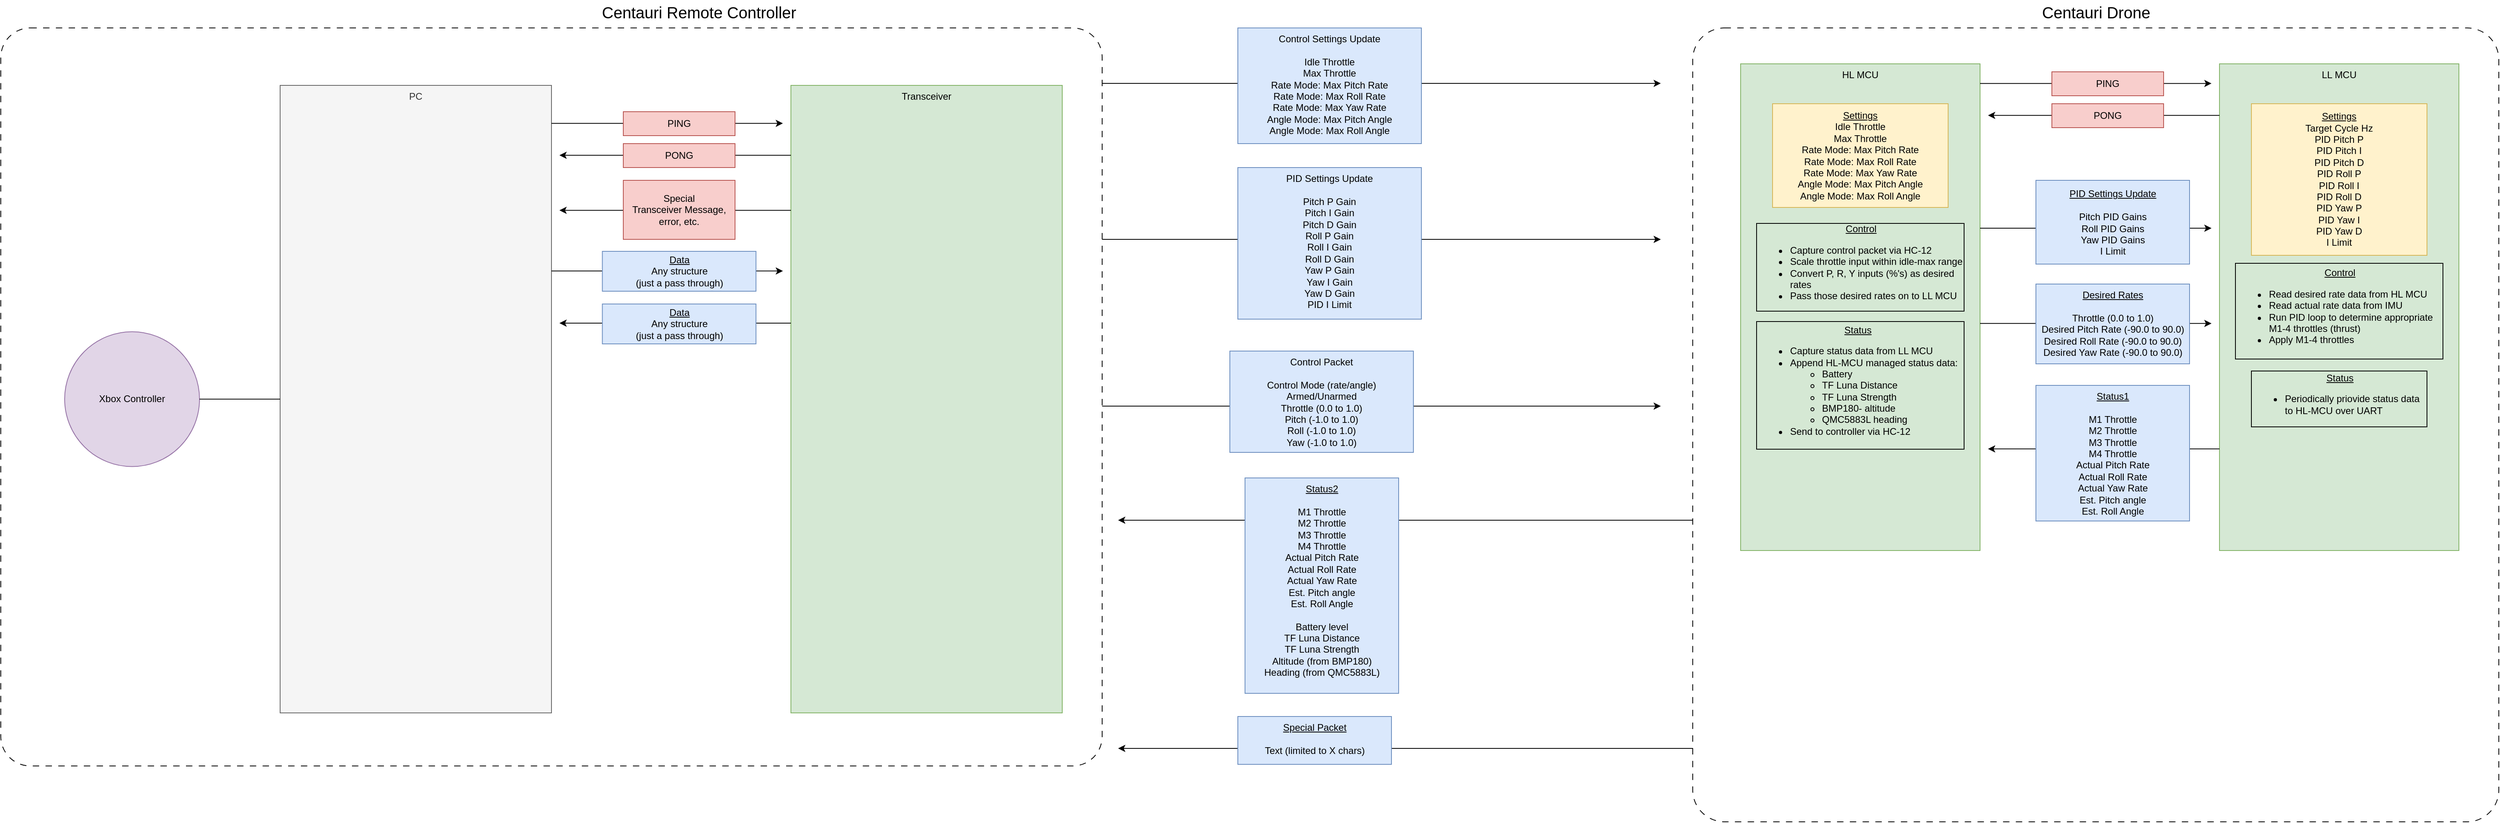 <mxfile version="28.0.9">
  <diagram name="Page-1" id="Oxd-Gnnp0cI7EY-jCEC0">
    <mxGraphModel dx="3859" dy="782" grid="1" gridSize="10" guides="1" tooltips="1" connect="1" arrows="1" fold="1" page="1" pageScale="1" pageWidth="850" pageHeight="1100" math="0" shadow="0">
      <root>
        <mxCell id="0" />
        <mxCell id="1" parent="0" />
        <mxCell id="9-CMpRLNuppDFcrcLKN0-22" value="" style="endArrow=classic;html=1;rounded=0;" parent="1" edge="1">
          <mxGeometry width="50" height="50" relative="1" as="geometry">
            <mxPoint x="40" y="702" as="sourcePoint" />
            <mxPoint x="-680" y="702" as="targetPoint" />
          </mxGeometry>
        </mxCell>
        <mxCell id="9-CMpRLNuppDFcrcLKN0-14" value="" style="endArrow=classic;html=1;rounded=0;" parent="1" edge="1">
          <mxGeometry width="50" height="50" relative="1" as="geometry">
            <mxPoint x="-700" y="154.47" as="sourcePoint" />
            <mxPoint y="154.47" as="targetPoint" />
          </mxGeometry>
        </mxCell>
        <mxCell id="s8l9SCObQ_Q2c-ipgAVG-3" value="" style="rounded=1;whiteSpace=wrap;html=1;arcSize=4;fillColor=none;dashed=1;dashPattern=8 8;" parent="1" vertex="1">
          <mxGeometry x="40" y="85" width="1010" height="995" as="geometry" />
        </mxCell>
        <mxCell id="s8l9SCObQ_Q2c-ipgAVG-1" value="HL MCU" style="rounded=0;whiteSpace=wrap;html=1;fillColor=#d5e8d4;strokeColor=#82b366;verticalAlign=top;" parent="1" vertex="1">
          <mxGeometry x="100" y="130" width="300" height="610" as="geometry" />
        </mxCell>
        <mxCell id="s8l9SCObQ_Q2c-ipgAVG-2" value="LL MCU" style="rounded=0;whiteSpace=wrap;html=1;fillColor=#d5e8d4;strokeColor=#82b366;verticalAlign=top;" parent="1" vertex="1">
          <mxGeometry x="700" y="130" width="300" height="610" as="geometry" />
        </mxCell>
        <mxCell id="s8l9SCObQ_Q2c-ipgAVG-4" value="Centauri Drone" style="text;html=1;align=center;verticalAlign=middle;whiteSpace=wrap;rounded=0;fontSize=20;" parent="1" vertex="1">
          <mxGeometry x="452.5" y="50" width="185" height="30" as="geometry" />
        </mxCell>
        <mxCell id="9-CMpRLNuppDFcrcLKN0-1" value="" style="rounded=1;whiteSpace=wrap;html=1;arcSize=4;fillColor=none;dashed=1;dashPattern=8 8;" parent="1" vertex="1">
          <mxGeometry x="-2080" y="85" width="1380" height="925" as="geometry" />
        </mxCell>
        <mxCell id="9-CMpRLNuppDFcrcLKN0-2" value="Centauri Remote Controller" style="text;html=1;align=center;verticalAlign=middle;whiteSpace=wrap;rounded=0;fontSize=20;" parent="1" vertex="1">
          <mxGeometry x="-1383.75" y="50" width="357.5" height="30" as="geometry" />
        </mxCell>
        <mxCell id="9-CMpRLNuppDFcrcLKN0-3" value="" style="endArrow=classic;html=1;rounded=0;" parent="1" edge="1">
          <mxGeometry width="50" height="50" relative="1" as="geometry">
            <mxPoint x="-700" y="559" as="sourcePoint" />
            <mxPoint y="559" as="targetPoint" />
          </mxGeometry>
        </mxCell>
        <mxCell id="9-CMpRLNuppDFcrcLKN0-4" value="Control Packet&lt;div&gt;&lt;br&gt;&lt;/div&gt;&lt;div&gt;Control Mode (rate/angle)&lt;/div&gt;&lt;div&gt;Armed/Unarmed&lt;/div&gt;&lt;div&gt;Throttle (0.0 to 1.0)&lt;/div&gt;&lt;div&gt;Pitch (-1.0 to 1.0)&lt;/div&gt;&lt;div&gt;Roll (-1.0 to 1.0)&lt;/div&gt;&lt;div&gt;Yaw (-1.0 to 1.0)&lt;/div&gt;&lt;div&gt;&lt;br&gt;&lt;/div&gt;" style="rounded=0;whiteSpace=wrap;html=1;fillColor=#dae8fc;strokeColor=#6c8ebf;verticalAlign=top;" parent="1" vertex="1">
          <mxGeometry x="-540" y="490" width="230" height="127" as="geometry" />
        </mxCell>
        <mxCell id="9-CMpRLNuppDFcrcLKN0-7" value="&lt;u&gt;Settings&lt;/u&gt;&lt;div&gt;Idle Throttle&lt;/div&gt;&lt;div&gt;Max Throttle&lt;/div&gt;&lt;div&gt;Rate Mode: Max Pitch Rate&lt;/div&gt;&lt;div&gt;Rate Mode: Max Roll Rate&lt;/div&gt;&lt;div&gt;Rate Mode: Max Yaw Rate&lt;/div&gt;&lt;div&gt;Angle Mode: Max Pitch Angle&lt;/div&gt;&lt;div&gt;Angle Mode: Max Roll Angle&lt;/div&gt;" style="rounded=0;whiteSpace=wrap;html=1;fillColor=#fff2cc;strokeColor=#d6b656;" parent="1" vertex="1">
          <mxGeometry x="140" y="180" width="220" height="130" as="geometry" />
        </mxCell>
        <mxCell id="9-CMpRLNuppDFcrcLKN0-12" value="" style="endArrow=classic;html=1;rounded=0;" parent="1" edge="1">
          <mxGeometry width="50" height="50" relative="1" as="geometry">
            <mxPoint x="400" y="455.41" as="sourcePoint" />
            <mxPoint x="690" y="455.41" as="targetPoint" />
          </mxGeometry>
        </mxCell>
        <mxCell id="9-CMpRLNuppDFcrcLKN0-8" value="&lt;u&gt;Settings&lt;/u&gt;&lt;div&gt;Target Cycle Hz&lt;/div&gt;&lt;div&gt;PID Pitch P&lt;/div&gt;&lt;div&gt;PID Pitch I&lt;/div&gt;&lt;div&gt;PID Pitch D&lt;/div&gt;&lt;div&gt;PID Roll P&lt;/div&gt;&lt;div&gt;PID Roll I&lt;/div&gt;&lt;div&gt;PID Roll D&lt;/div&gt;&lt;div&gt;PID Yaw P&lt;/div&gt;&lt;div&gt;PID Yaw I&lt;/div&gt;&lt;div&gt;PID Yaw D&lt;/div&gt;&lt;div&gt;I Limit&lt;/div&gt;" style="rounded=0;whiteSpace=wrap;html=1;fillColor=#fff2cc;strokeColor=#d6b656;" parent="1" vertex="1">
          <mxGeometry x="740" y="180" width="220" height="190" as="geometry" />
        </mxCell>
        <mxCell id="9-CMpRLNuppDFcrcLKN0-10" value="" style="endArrow=classic;html=1;rounded=0;" parent="1" edge="1">
          <mxGeometry width="50" height="50" relative="1" as="geometry">
            <mxPoint x="400" y="336" as="sourcePoint" />
            <mxPoint x="690" y="336" as="targetPoint" />
          </mxGeometry>
        </mxCell>
        <mxCell id="9-CMpRLNuppDFcrcLKN0-9" value="&lt;u&gt;PID Settings Update&lt;/u&gt;&lt;br&gt;&lt;div&gt;&lt;br&gt;&lt;/div&gt;&lt;div&gt;Pitch PID Gains&lt;/div&gt;&lt;div&gt;Roll PID Gains&lt;/div&gt;&lt;div&gt;Yaw PID Gains&lt;/div&gt;&lt;div&gt;I Limit&lt;/div&gt;" style="rounded=0;whiteSpace=wrap;html=1;fillColor=#dae8fc;strokeColor=#6c8ebf;verticalAlign=middle;" parent="1" vertex="1">
          <mxGeometry x="470" y="276" width="192.5" height="105" as="geometry" />
        </mxCell>
        <mxCell id="9-CMpRLNuppDFcrcLKN0-6" value="&lt;u&gt;Desired Rates&lt;/u&gt;&lt;div&gt;&lt;br&gt;&lt;/div&gt;&lt;div&gt;Throttle (0.0 to 1.0)&lt;/div&gt;&lt;div&gt;Desired Pitch Rate (-90.0 to 90.0)&lt;/div&gt;&lt;div&gt;Desired Roll Rate (-90.0 to 90.0)&lt;/div&gt;&lt;div&gt;Desired Yaw Rate (-90.0 to 90.0)&lt;/div&gt;&lt;div&gt;&lt;br&gt;&lt;/div&gt;" style="rounded=0;whiteSpace=wrap;html=1;fillColor=#dae8fc;strokeColor=#6c8ebf;verticalAlign=top;" parent="1" vertex="1">
          <mxGeometry x="470" y="406" width="192.5" height="100" as="geometry" />
        </mxCell>
        <mxCell id="9-CMpRLNuppDFcrcLKN0-13" value="Control Settings Update&lt;div&gt;&lt;br&gt;&lt;/div&gt;&lt;div&gt;&lt;div&gt;Idle Throttle&lt;/div&gt;&lt;div&gt;Max Throttle&lt;/div&gt;&lt;div&gt;Rate Mode: Max Pitch Rate&lt;/div&gt;&lt;div&gt;Rate Mode: Max Roll Rate&lt;/div&gt;&lt;div&gt;Rate Mode: Max Yaw Rate&lt;/div&gt;&lt;div&gt;Angle Mode: Max Pitch Angle&lt;/div&gt;&lt;div&gt;Angle Mode: Max Roll Angle&lt;/div&gt;&lt;/div&gt;&lt;div&gt;&lt;br&gt;&lt;/div&gt;&lt;div&gt;&lt;br&gt;&lt;/div&gt;" style="rounded=0;whiteSpace=wrap;html=1;fillColor=#dae8fc;strokeColor=#6c8ebf;verticalAlign=top;" parent="1" vertex="1">
          <mxGeometry x="-530" y="85" width="230" height="145" as="geometry" />
        </mxCell>
        <mxCell id="9-CMpRLNuppDFcrcLKN0-15" value="&lt;div style=&quot;text-align: center;&quot;&gt;&lt;u&gt;Control&lt;/u&gt;&lt;/div&gt;&lt;ul&gt;&lt;li&gt;Capture control packet via HC-12&lt;/li&gt;&lt;li&gt;Scale throttle input within idle-max range&lt;/li&gt;&lt;li&gt;Convert P, R, Y inputs (%&#39;s) as desired rates&lt;/li&gt;&lt;li&gt;Pass those desired rates on to LL MCU&lt;/li&gt;&lt;/ul&gt;" style="rounded=0;whiteSpace=wrap;html=1;fillColor=#d5e8d4;strokeColor=#000000;align=left;" parent="1" vertex="1">
          <mxGeometry x="120" y="330" width="260" height="110" as="geometry" />
        </mxCell>
        <mxCell id="9-CMpRLNuppDFcrcLKN0-17" value="&lt;div style=&quot;text-align: center;&quot;&gt;&lt;u&gt;Control&lt;/u&gt;&lt;/div&gt;&lt;ul&gt;&lt;li&gt;Read desired rate data from HL MCU&lt;/li&gt;&lt;li&gt;Read actual rate data from IMU&lt;/li&gt;&lt;li&gt;Run PID loop to determine appropriate M1-4 throttles (thrust)&lt;/li&gt;&lt;li&gt;Apply M1-4 throttles&lt;/li&gt;&lt;/ul&gt;" style="rounded=0;whiteSpace=wrap;html=1;fillColor=#d5e8d4;strokeColor=#000000;align=left;" parent="1" vertex="1">
          <mxGeometry x="720" y="380" width="260" height="120" as="geometry" />
        </mxCell>
        <mxCell id="9-CMpRLNuppDFcrcLKN0-20" value="" style="endArrow=classic;html=1;rounded=0;" parent="1" edge="1">
          <mxGeometry width="50" height="50" relative="1" as="geometry">
            <mxPoint x="700" y="612.57" as="sourcePoint" />
            <mxPoint x="410" y="612.57" as="targetPoint" />
          </mxGeometry>
        </mxCell>
        <mxCell id="9-CMpRLNuppDFcrcLKN0-18" value="&lt;u&gt;Status1&lt;/u&gt;&lt;div&gt;&lt;br&gt;&lt;/div&gt;&lt;div&gt;M1 Throttle&lt;/div&gt;&lt;div&gt;M2 Throttle&lt;/div&gt;&lt;div&gt;M3 Throttle&lt;/div&gt;&lt;div&gt;M4 Throttle&lt;/div&gt;&lt;div&gt;Actual Pitch Rate&lt;/div&gt;&lt;div&gt;Actual Roll Rate&lt;/div&gt;&lt;div&gt;Actual Yaw Rate&lt;/div&gt;&lt;div&gt;Est. Pitch angle&lt;/div&gt;&lt;div&gt;Est. Roll Angle&lt;/div&gt;&lt;div&gt;&lt;br&gt;&lt;/div&gt;" style="rounded=0;whiteSpace=wrap;html=1;fillColor=#dae8fc;strokeColor=#6c8ebf;verticalAlign=top;" parent="1" vertex="1">
          <mxGeometry x="470" y="533" width="192.5" height="170" as="geometry" />
        </mxCell>
        <mxCell id="9-CMpRLNuppDFcrcLKN0-21" value="&lt;u&gt;Status2&lt;/u&gt;&lt;div&gt;&lt;br&gt;&lt;/div&gt;&lt;div&gt;M1 Throttle&lt;/div&gt;&lt;div&gt;M2 Throttle&lt;/div&gt;&lt;div&gt;M3 Throttle&lt;/div&gt;&lt;div&gt;M4 Throttle&lt;/div&gt;&lt;div&gt;Actual Pitch Rate&lt;/div&gt;&lt;div&gt;Actual Roll Rate&lt;/div&gt;&lt;div&gt;Actual Yaw Rate&lt;/div&gt;&lt;div&gt;Est. Pitch angle&lt;/div&gt;&lt;div&gt;Est. Roll Angle&lt;/div&gt;&lt;div&gt;&lt;br&gt;&lt;/div&gt;&lt;div&gt;&lt;div&gt;Battery level&lt;/div&gt;&lt;div&gt;TF Luna Distance&lt;/div&gt;&lt;div&gt;TF Luna Strength&lt;/div&gt;&lt;div&gt;Altitude (from BMP180)&lt;/div&gt;&lt;div&gt;Heading (from QMC5883L)&lt;/div&gt;&lt;/div&gt;&lt;div&gt;&lt;br&gt;&lt;/div&gt;" style="rounded=0;whiteSpace=wrap;html=1;fillColor=#dae8fc;strokeColor=#6c8ebf;verticalAlign=top;" parent="1" vertex="1">
          <mxGeometry x="-521" y="649" width="192.5" height="270" as="geometry" />
        </mxCell>
        <mxCell id="9-CMpRLNuppDFcrcLKN0-23" value="&lt;div style=&quot;text-align: center;&quot;&gt;&lt;u&gt;Status&lt;/u&gt;&lt;/div&gt;&lt;ul&gt;&lt;li&gt;Periodically priovide status data to HL-MCU over UART&lt;/li&gt;&lt;/ul&gt;" style="rounded=0;whiteSpace=wrap;html=1;fillColor=#d5e8d4;strokeColor=#000000;align=left;" parent="1" vertex="1">
          <mxGeometry x="740" y="515" width="220" height="70" as="geometry" />
        </mxCell>
        <mxCell id="9-CMpRLNuppDFcrcLKN0-24" value="&lt;div style=&quot;text-align: center;&quot;&gt;&lt;u&gt;Status&lt;/u&gt;&lt;/div&gt;&lt;ul&gt;&lt;li&gt;Capture status data from LL MCU&lt;/li&gt;&lt;li&gt;Append HL-MCU managed status data:&lt;/li&gt;&lt;ul&gt;&lt;li&gt;Battery&lt;/li&gt;&lt;li&gt;TF Luna Distance&lt;/li&gt;&lt;li&gt;TF Luna Strength&lt;/li&gt;&lt;li&gt;BMP180- altitude&lt;/li&gt;&lt;li&gt;QMC5883L heading&lt;/li&gt;&lt;/ul&gt;&lt;li&gt;Send to controller via HC-12&lt;/li&gt;&lt;/ul&gt;" style="rounded=0;whiteSpace=wrap;html=1;fillColor=#d5e8d4;strokeColor=#000000;align=left;" parent="1" vertex="1">
          <mxGeometry x="120" y="453" width="260" height="160" as="geometry" />
        </mxCell>
        <mxCell id="1nN7b9fCO7w4V5sfwXuX-2" value="" style="endArrow=classic;html=1;rounded=0;" edge="1" parent="1">
          <mxGeometry width="50" height="50" relative="1" as="geometry">
            <mxPoint x="40" y="988" as="sourcePoint" />
            <mxPoint x="-680" y="988" as="targetPoint" />
          </mxGeometry>
        </mxCell>
        <mxCell id="1nN7b9fCO7w4V5sfwXuX-1" value="&lt;u&gt;Special Packet&lt;/u&gt;&lt;div&gt;&lt;br&gt;&lt;/div&gt;&lt;div&gt;Text (limited to X chars)&lt;/div&gt;" style="rounded=0;whiteSpace=wrap;html=1;fillColor=#dae8fc;strokeColor=#6c8ebf;verticalAlign=top;" vertex="1" parent="1">
          <mxGeometry x="-530" y="948" width="192.5" height="60" as="geometry" />
        </mxCell>
        <mxCell id="1nN7b9fCO7w4V5sfwXuX-7" value="" style="endArrow=classic;html=1;rounded=0;" edge="1" parent="1">
          <mxGeometry width="50" height="50" relative="1" as="geometry">
            <mxPoint x="400" y="154.58" as="sourcePoint" />
            <mxPoint x="690" y="154.58" as="targetPoint" />
          </mxGeometry>
        </mxCell>
        <mxCell id="1nN7b9fCO7w4V5sfwXuX-5" value="PING" style="rounded=0;whiteSpace=wrap;html=1;fillColor=#f8cecc;strokeColor=#b85450;" vertex="1" parent="1">
          <mxGeometry x="490" y="140" width="140" height="30" as="geometry" />
        </mxCell>
        <mxCell id="1nN7b9fCO7w4V5sfwXuX-9" value="" style="endArrow=classic;html=1;rounded=0;" edge="1" parent="1">
          <mxGeometry width="50" height="50" relative="1" as="geometry">
            <mxPoint x="700" y="194.58" as="sourcePoint" />
            <mxPoint x="410" y="194.58" as="targetPoint" />
          </mxGeometry>
        </mxCell>
        <mxCell id="1nN7b9fCO7w4V5sfwXuX-6" value="PONG" style="rounded=0;whiteSpace=wrap;html=1;fillColor=#f8cecc;strokeColor=#b85450;" vertex="1" parent="1">
          <mxGeometry x="490" y="180" width="140" height="30" as="geometry" />
        </mxCell>
        <mxCell id="1nN7b9fCO7w4V5sfwXuX-11" value="Transceiver" style="rounded=0;whiteSpace=wrap;html=1;fillColor=#d5e8d4;strokeColor=#82b366;verticalAlign=top;" vertex="1" parent="1">
          <mxGeometry x="-1090" y="157" width="340" height="786.5" as="geometry" />
        </mxCell>
        <mxCell id="1nN7b9fCO7w4V5sfwXuX-12" value="PC" style="rounded=0;whiteSpace=wrap;html=1;fillColor=#f5f5f5;strokeColor=#666666;verticalAlign=top;fontColor=#333333;" vertex="1" parent="1">
          <mxGeometry x="-1730" y="157" width="340" height="786.5" as="geometry" />
        </mxCell>
        <mxCell id="1nN7b9fCO7w4V5sfwXuX-13" value="Xbox Controller" style="ellipse;whiteSpace=wrap;html=1;aspect=fixed;fillColor=#e1d5e7;strokeColor=#9673a6;" vertex="1" parent="1">
          <mxGeometry x="-2000" y="465.75" width="169" height="169" as="geometry" />
        </mxCell>
        <mxCell id="1nN7b9fCO7w4V5sfwXuX-16" value="" style="endArrow=classic;html=1;rounded=0;" edge="1" parent="1">
          <mxGeometry width="50" height="50" relative="1" as="geometry">
            <mxPoint x="-1390" y="204.58" as="sourcePoint" />
            <mxPoint x="-1100" y="204.58" as="targetPoint" />
          </mxGeometry>
        </mxCell>
        <mxCell id="1nN7b9fCO7w4V5sfwXuX-17" value="PING" style="rounded=0;whiteSpace=wrap;html=1;fillColor=#f8cecc;strokeColor=#b85450;" vertex="1" parent="1">
          <mxGeometry x="-1300" y="190" width="140" height="30" as="geometry" />
        </mxCell>
        <mxCell id="1nN7b9fCO7w4V5sfwXuX-18" value="" style="endArrow=classic;html=1;rounded=0;" edge="1" parent="1">
          <mxGeometry width="50" height="50" relative="1" as="geometry">
            <mxPoint x="-1090" y="244.58" as="sourcePoint" />
            <mxPoint x="-1380" y="244.58" as="targetPoint" />
          </mxGeometry>
        </mxCell>
        <mxCell id="1nN7b9fCO7w4V5sfwXuX-19" value="PONG" style="rounded=0;whiteSpace=wrap;html=1;fillColor=#f8cecc;strokeColor=#b85450;" vertex="1" parent="1">
          <mxGeometry x="-1300" y="230" width="140" height="30" as="geometry" />
        </mxCell>
        <mxCell id="1nN7b9fCO7w4V5sfwXuX-23" value="" style="endArrow=classic;html=1;rounded=0;" edge="1" parent="1">
          <mxGeometry width="50" height="50" relative="1" as="geometry">
            <mxPoint x="-1090" y="455" as="sourcePoint" />
            <mxPoint x="-1380" y="455" as="targetPoint" />
          </mxGeometry>
        </mxCell>
        <mxCell id="1nN7b9fCO7w4V5sfwXuX-22" value="&lt;u&gt;Data&lt;/u&gt;&lt;div&gt;Any structure&lt;/div&gt;&lt;div&gt;(just a pass through)&lt;/div&gt;" style="rounded=0;whiteSpace=wrap;html=1;fillColor=#dae8fc;strokeColor=#6c8ebf;verticalAlign=middle;" vertex="1" parent="1">
          <mxGeometry x="-1326.25" y="431" width="192.5" height="50" as="geometry" />
        </mxCell>
        <mxCell id="1nN7b9fCO7w4V5sfwXuX-24" value="" style="endArrow=classic;html=1;rounded=0;" edge="1" parent="1">
          <mxGeometry width="50" height="50" relative="1" as="geometry">
            <mxPoint x="-1390" y="389.67" as="sourcePoint" />
            <mxPoint x="-1100" y="389.67" as="targetPoint" />
          </mxGeometry>
        </mxCell>
        <mxCell id="1nN7b9fCO7w4V5sfwXuX-20" value="&lt;u&gt;Data&lt;/u&gt;&lt;div&gt;Any structure&lt;/div&gt;&lt;div&gt;(just a pass through)&lt;/div&gt;" style="rounded=0;whiteSpace=wrap;html=1;fillColor=#dae8fc;strokeColor=#6c8ebf;verticalAlign=middle;" vertex="1" parent="1">
          <mxGeometry x="-1326.25" y="365" width="192.5" height="50" as="geometry" />
        </mxCell>
        <mxCell id="1nN7b9fCO7w4V5sfwXuX-25" value="" style="endArrow=none;html=1;rounded=0;exitX=1;exitY=0.5;exitDx=0;exitDy=0;entryX=0;entryY=0.5;entryDx=0;entryDy=0;" edge="1" parent="1" source="1nN7b9fCO7w4V5sfwXuX-13" target="1nN7b9fCO7w4V5sfwXuX-12">
          <mxGeometry width="50" height="50" relative="1" as="geometry">
            <mxPoint x="-1410" y="510" as="sourcePoint" />
            <mxPoint x="-1360" y="460" as="targetPoint" />
          </mxGeometry>
        </mxCell>
        <mxCell id="1nN7b9fCO7w4V5sfwXuX-28" value="" style="endArrow=classic;html=1;rounded=0;" edge="1" parent="1">
          <mxGeometry width="50" height="50" relative="1" as="geometry">
            <mxPoint x="-1090" y="313.58" as="sourcePoint" />
            <mxPoint x="-1380" y="313.58" as="targetPoint" />
          </mxGeometry>
        </mxCell>
        <mxCell id="1nN7b9fCO7w4V5sfwXuX-29" value="Special&lt;div&gt;Transceiver Message, error, etc.&lt;/div&gt;" style="rounded=0;whiteSpace=wrap;html=1;fillColor=#f8cecc;strokeColor=#b85450;" vertex="1" parent="1">
          <mxGeometry x="-1300" y="276" width="140" height="74" as="geometry" />
        </mxCell>
        <mxCell id="1nN7b9fCO7w4V5sfwXuX-31" value="" style="endArrow=classic;html=1;rounded=0;" edge="1" parent="1">
          <mxGeometry width="50" height="50" relative="1" as="geometry">
            <mxPoint x="-700" y="350" as="sourcePoint" />
            <mxPoint y="350" as="targetPoint" />
          </mxGeometry>
        </mxCell>
        <mxCell id="1nN7b9fCO7w4V5sfwXuX-30" value="&lt;div&gt;PID Settings Update&lt;/div&gt;&lt;div&gt;&lt;br&gt;&lt;/div&gt;&lt;div&gt;&lt;div&gt;Pitch P Gain&lt;/div&gt;&lt;div&gt;Pitch I Gain&lt;/div&gt;&lt;div&gt;Pitch D Gain&lt;/div&gt;&lt;div&gt;Roll P Gain&lt;/div&gt;&lt;div&gt;Roll I Gain&lt;/div&gt;&lt;div&gt;Roll D Gain&lt;/div&gt;&lt;div&gt;Yaw P Gain&lt;/div&gt;&lt;div&gt;Yaw I Gain&lt;/div&gt;&lt;div&gt;Yaw D Gain&lt;/div&gt;&lt;div&gt;PID I Limit&lt;/div&gt;&lt;div&gt;&lt;br&gt;&lt;/div&gt;&lt;/div&gt;" style="rounded=0;whiteSpace=wrap;html=1;fillColor=#dae8fc;strokeColor=#6c8ebf;verticalAlign=top;" vertex="1" parent="1">
          <mxGeometry x="-530" y="260" width="230" height="190" as="geometry" />
        </mxCell>
      </root>
    </mxGraphModel>
  </diagram>
</mxfile>
